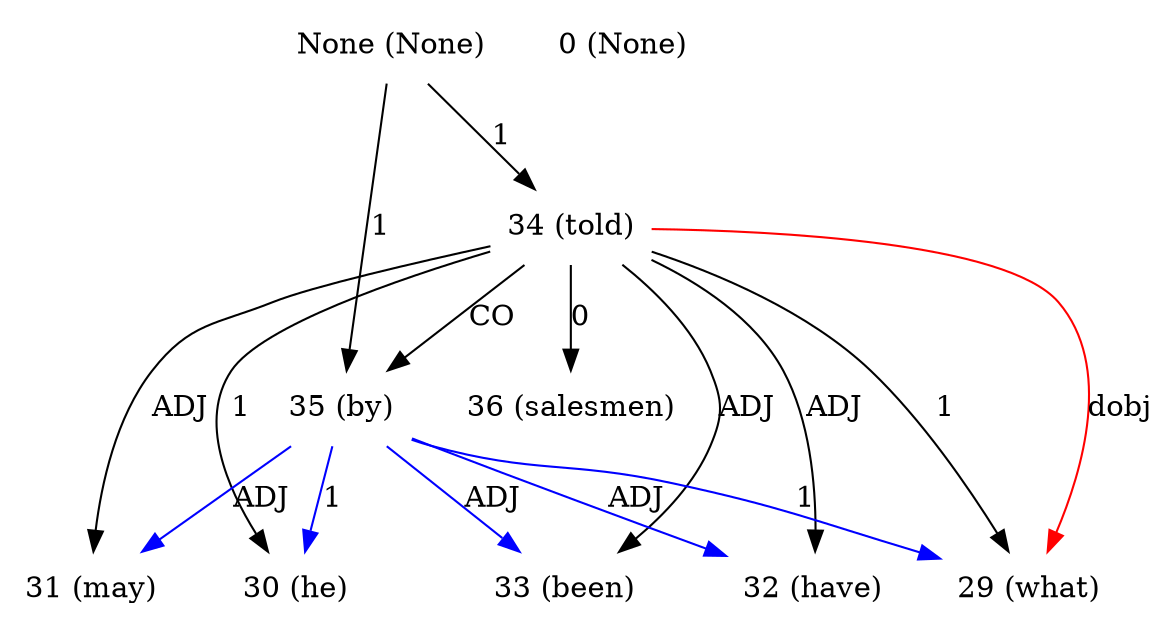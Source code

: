 digraph G{
edge [dir=forward]
node [shape=plaintext]

None [label="None (None)"]
None -> 34 [label="1"]
None -> 35 [label="1"]
0 [label="0 (None)"]
29 [label="29 (what)"]
34 -> 29 [label="dobj", color="red"]
30 [label="30 (he)"]
31 [label="31 (may)"]
32 [label="32 (have)"]
33 [label="33 (been)"]
34 [label="34 (told)"]
34 -> 29 [label="1"]
34 -> 30 [label="1"]
34 -> 35 [label="CO"]
34 -> 31 [label="ADJ"]
34 -> 32 [label="ADJ"]
34 -> 33 [label="ADJ"]
34 -> 36 [label="0"]
35 [label="35 (by)"]
35 -> 30 [label="1", color="blue"]
35 -> 29 [label="1", color="blue"]
35 -> 31 [label="ADJ", color="blue"]
35 -> 32 [label="ADJ", color="blue"]
35 -> 33 [label="ADJ", color="blue"]
36 [label="36 (salesmen)"]
}
